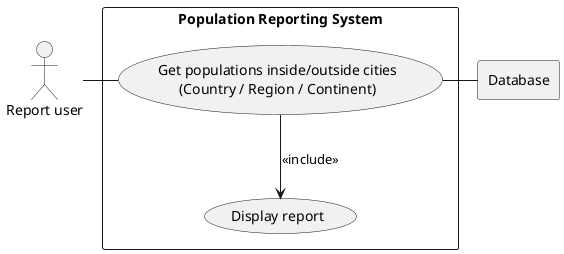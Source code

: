 @startuml
actor "Report user" as User

rectangle "Population Reporting System" {
  usecase "Get populations inside/outside cities\n(Country / Region / Continent)" as PopSummary
  usecase "Display report" as ShowReport
}

rectangle "Database" as DB

User - PopSummary

PopSummary - DB
PopSummary --> ShowReport : <<include>>
@enduml
